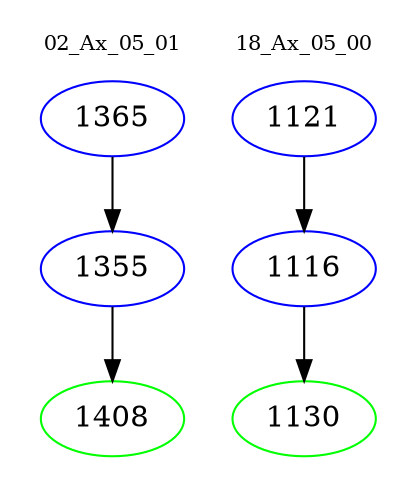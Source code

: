 digraph{
subgraph cluster_0 {
color = white
label = "02_Ax_05_01";
fontsize=10;
T0_1365 [label="1365", color="blue"]
T0_1365 -> T0_1355 [color="black"]
T0_1355 [label="1355", color="blue"]
T0_1355 -> T0_1408 [color="black"]
T0_1408 [label="1408", color="green"]
}
subgraph cluster_1 {
color = white
label = "18_Ax_05_00";
fontsize=10;
T1_1121 [label="1121", color="blue"]
T1_1121 -> T1_1116 [color="black"]
T1_1116 [label="1116", color="blue"]
T1_1116 -> T1_1130 [color="black"]
T1_1130 [label="1130", color="green"]
}
}
